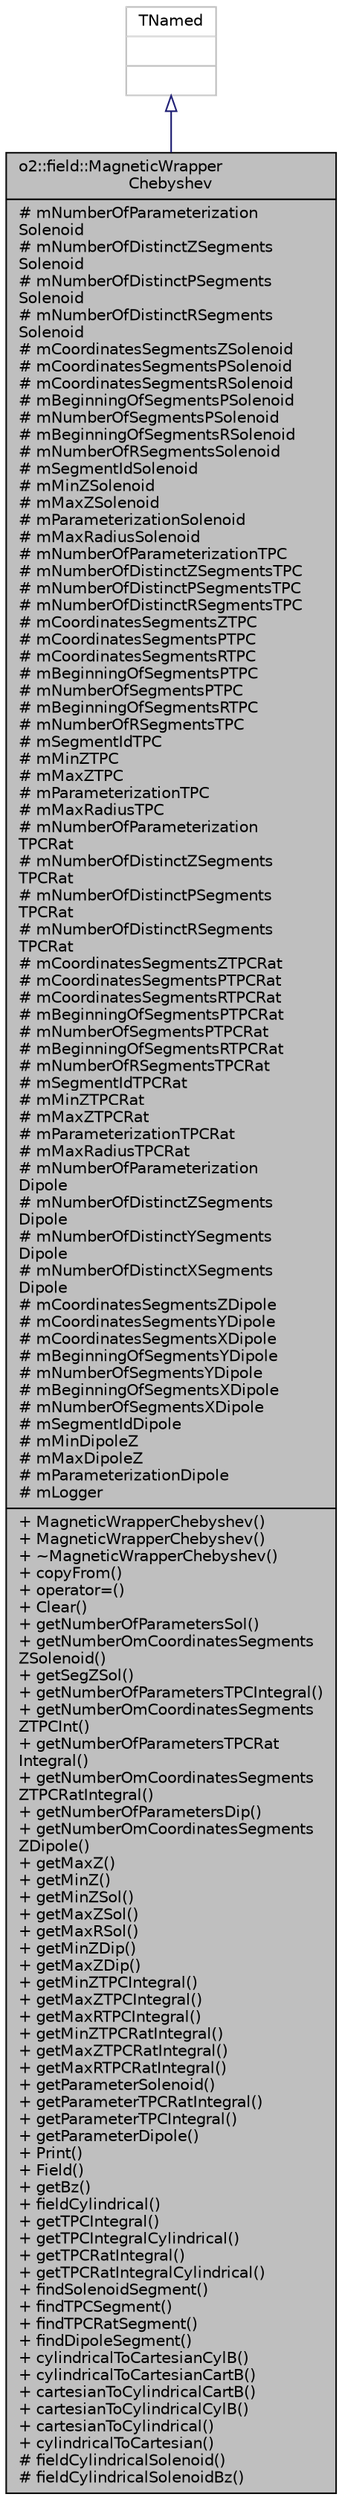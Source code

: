 digraph "o2::field::MagneticWrapperChebyshev"
{
 // INTERACTIVE_SVG=YES
  bgcolor="transparent";
  edge [fontname="Helvetica",fontsize="10",labelfontname="Helvetica",labelfontsize="10"];
  node [fontname="Helvetica",fontsize="10",shape=record];
  Node1 [label="{o2::field::MagneticWrapper\lChebyshev\n|# mNumberOfParameterization\lSolenoid\l# mNumberOfDistinctZSegments\lSolenoid\l# mNumberOfDistinctPSegments\lSolenoid\l# mNumberOfDistinctRSegments\lSolenoid\l# mCoordinatesSegmentsZSolenoid\l# mCoordinatesSegmentsPSolenoid\l# mCoordinatesSegmentsRSolenoid\l# mBeginningOfSegmentsPSolenoid\l# mNumberOfSegmentsPSolenoid\l# mBeginningOfSegmentsRSolenoid\l# mNumberOfRSegmentsSolenoid\l# mSegmentIdSolenoid\l# mMinZSolenoid\l# mMaxZSolenoid\l# mParameterizationSolenoid\l# mMaxRadiusSolenoid\l# mNumberOfParameterizationTPC\l# mNumberOfDistinctZSegmentsTPC\l# mNumberOfDistinctPSegmentsTPC\l# mNumberOfDistinctRSegmentsTPC\l# mCoordinatesSegmentsZTPC\l# mCoordinatesSegmentsPTPC\l# mCoordinatesSegmentsRTPC\l# mBeginningOfSegmentsPTPC\l# mNumberOfSegmentsPTPC\l# mBeginningOfSegmentsRTPC\l# mNumberOfRSegmentsTPC\l# mSegmentIdTPC\l# mMinZTPC\l# mMaxZTPC\l# mParameterizationTPC\l# mMaxRadiusTPC\l# mNumberOfParameterization\lTPCRat\l# mNumberOfDistinctZSegments\lTPCRat\l# mNumberOfDistinctPSegments\lTPCRat\l# mNumberOfDistinctRSegments\lTPCRat\l# mCoordinatesSegmentsZTPCRat\l# mCoordinatesSegmentsPTPCRat\l# mCoordinatesSegmentsRTPCRat\l# mBeginningOfSegmentsPTPCRat\l# mNumberOfSegmentsPTPCRat\l# mBeginningOfSegmentsRTPCRat\l# mNumberOfRSegmentsTPCRat\l# mSegmentIdTPCRat\l# mMinZTPCRat\l# mMaxZTPCRat\l# mParameterizationTPCRat\l# mMaxRadiusTPCRat\l# mNumberOfParameterization\lDipole\l# mNumberOfDistinctZSegments\lDipole\l# mNumberOfDistinctYSegments\lDipole\l# mNumberOfDistinctXSegments\lDipole\l# mCoordinatesSegmentsZDipole\l# mCoordinatesSegmentsYDipole\l# mCoordinatesSegmentsXDipole\l# mBeginningOfSegmentsYDipole\l# mNumberOfSegmentsYDipole\l# mBeginningOfSegmentsXDipole\l# mNumberOfSegmentsXDipole\l# mSegmentIdDipole\l# mMinDipoleZ\l# mMaxDipoleZ\l# mParameterizationDipole\l# mLogger\l|+ MagneticWrapperChebyshev()\l+ MagneticWrapperChebyshev()\l+ ~MagneticWrapperChebyshev()\l+ copyFrom()\l+ operator=()\l+ Clear()\l+ getNumberOfParametersSol()\l+ getNumberOmCoordinatesSegments\lZSolenoid()\l+ getSegZSol()\l+ getNumberOfParametersTPCIntegral()\l+ getNumberOmCoordinatesSegments\lZTPCInt()\l+ getNumberOfParametersTPCRat\lIntegral()\l+ getNumberOmCoordinatesSegments\lZTPCRatIntegral()\l+ getNumberOfParametersDip()\l+ getNumberOmCoordinatesSegments\lZDipole()\l+ getMaxZ()\l+ getMinZ()\l+ getMinZSol()\l+ getMaxZSol()\l+ getMaxRSol()\l+ getMinZDip()\l+ getMaxZDip()\l+ getMinZTPCIntegral()\l+ getMaxZTPCIntegral()\l+ getMaxRTPCIntegral()\l+ getMinZTPCRatIntegral()\l+ getMaxZTPCRatIntegral()\l+ getMaxRTPCRatIntegral()\l+ getParameterSolenoid()\l+ getParameterTPCRatIntegral()\l+ getParameterTPCIntegral()\l+ getParameterDipole()\l+ Print()\l+ Field()\l+ getBz()\l+ fieldCylindrical()\l+ getTPCIntegral()\l+ getTPCIntegralCylindrical()\l+ getTPCRatIntegral()\l+ getTPCRatIntegralCylindrical()\l+ findSolenoidSegment()\l+ findTPCSegment()\l+ findTPCRatSegment()\l+ findDipoleSegment()\l+ cylindricalToCartesianCylB()\l+ cylindricalToCartesianCartB()\l+ cartesianToCylindricalCartB()\l+ cartesianToCylindricalCylB()\l+ cartesianToCylindrical()\l+ cylindricalToCartesian()\l# fieldCylindricalSolenoid()\l# fieldCylindricalSolenoidBz()\l}",height=0.2,width=0.4,color="black", fillcolor="grey75", style="filled" fontcolor="black"];
  Node2 -> Node1 [dir="back",color="midnightblue",fontsize="10",style="solid",arrowtail="onormal",fontname="Helvetica"];
  Node2 [label="{TNamed\n||}",height=0.2,width=0.4,color="grey75"];
}
